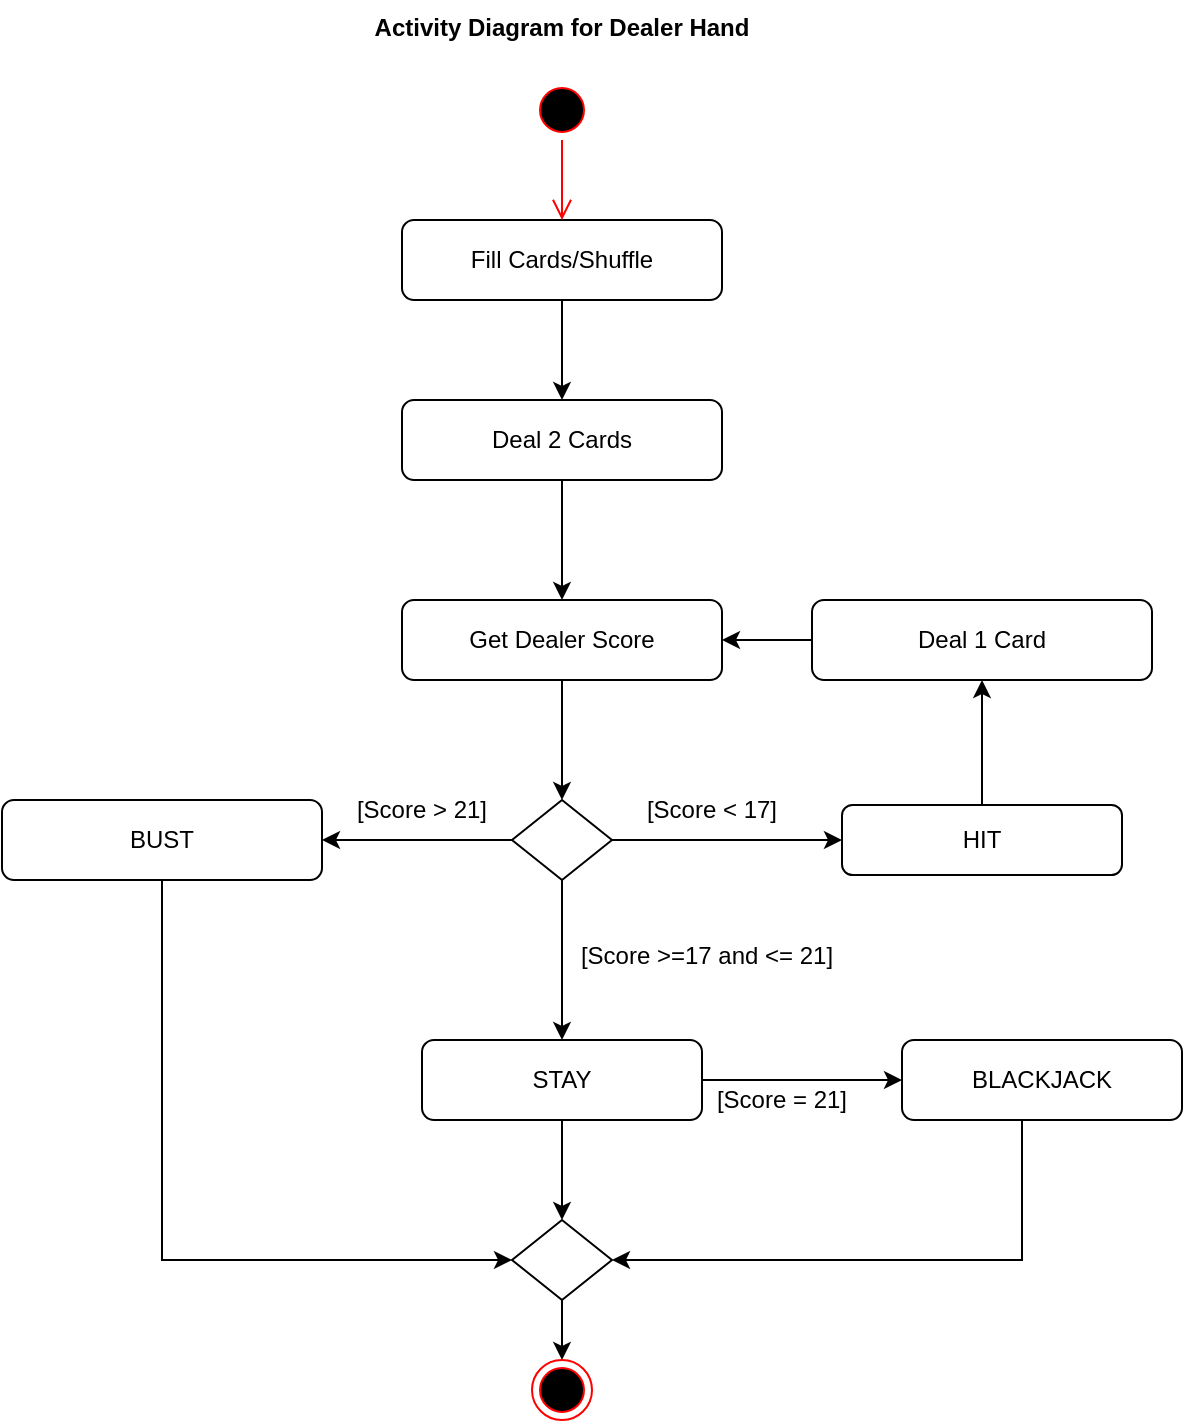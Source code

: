 <mxfile version="15.8.7" type="device"><diagram id="1D5XXqGcnQHwQG5rMoGY" name="Page-1"><mxGraphModel dx="1106" dy="767" grid="1" gridSize="10" guides="1" tooltips="1" connect="1" arrows="1" fold="1" page="1" pageScale="1" pageWidth="850" pageHeight="1100" math="0" shadow="0"><root><mxCell id="0"/><mxCell id="1" parent="0"/><mxCell id="7oaB3EOc_yoirV5xLtlv-5" style="edgeStyle=orthogonalEdgeStyle;rounded=0;orthogonalLoop=1;jettySize=auto;html=1;entryX=0.5;entryY=0;entryDx=0;entryDy=0;" edge="1" parent="1" source="7oaB3EOc_yoirV5xLtlv-3" target="7oaB3EOc_yoirV5xLtlv-4"><mxGeometry relative="1" as="geometry"/></mxCell><mxCell id="7oaB3EOc_yoirV5xLtlv-3" value="Fill Cards/Shuffle" style="rounded=1;whiteSpace=wrap;html=1;" vertex="1" parent="1"><mxGeometry x="350" y="140" width="160" height="40" as="geometry"/></mxCell><mxCell id="7oaB3EOc_yoirV5xLtlv-7" style="edgeStyle=orthogonalEdgeStyle;rounded=0;orthogonalLoop=1;jettySize=auto;html=1;entryX=0.5;entryY=0;entryDx=0;entryDy=0;" edge="1" parent="1" source="7oaB3EOc_yoirV5xLtlv-4"><mxGeometry relative="1" as="geometry"><mxPoint x="430" y="330" as="targetPoint"/></mxGeometry></mxCell><mxCell id="7oaB3EOc_yoirV5xLtlv-4" value="Deal 2 Cards" style="rounded=1;whiteSpace=wrap;html=1;" vertex="1" parent="1"><mxGeometry x="350" y="230" width="160" height="40" as="geometry"/></mxCell><mxCell id="7oaB3EOc_yoirV5xLtlv-31" style="edgeStyle=orthogonalEdgeStyle;rounded=0;orthogonalLoop=1;jettySize=auto;html=1;" edge="1" parent="1" source="7oaB3EOc_yoirV5xLtlv-23" target="7oaB3EOc_yoirV5xLtlv-30"><mxGeometry relative="1" as="geometry"/></mxCell><mxCell id="7oaB3EOc_yoirV5xLtlv-23" value="Get Dealer Score" style="rounded=1;whiteSpace=wrap;html=1;" vertex="1" parent="1"><mxGeometry x="350" y="330" width="160" height="40" as="geometry"/></mxCell><mxCell id="7oaB3EOc_yoirV5xLtlv-48" style="edgeStyle=orthogonalEdgeStyle;rounded=0;orthogonalLoop=1;jettySize=auto;html=1;" edge="1" parent="1" source="7oaB3EOc_yoirV5xLtlv-30"><mxGeometry relative="1" as="geometry"><mxPoint x="310" y="450" as="targetPoint"/></mxGeometry></mxCell><mxCell id="7oaB3EOc_yoirV5xLtlv-49" style="edgeStyle=orthogonalEdgeStyle;rounded=0;orthogonalLoop=1;jettySize=auto;html=1;" edge="1" parent="1" source="7oaB3EOc_yoirV5xLtlv-30" target="7oaB3EOc_yoirV5xLtlv-41"><mxGeometry relative="1" as="geometry"/></mxCell><mxCell id="7oaB3EOc_yoirV5xLtlv-50" style="edgeStyle=orthogonalEdgeStyle;rounded=0;orthogonalLoop=1;jettySize=auto;html=1;entryX=0.5;entryY=0;entryDx=0;entryDy=0;" edge="1" parent="1" source="7oaB3EOc_yoirV5xLtlv-30" target="7oaB3EOc_yoirV5xLtlv-43"><mxGeometry relative="1" as="geometry"><mxPoint x="430" y="555" as="targetPoint"/></mxGeometry></mxCell><mxCell id="7oaB3EOc_yoirV5xLtlv-30" value="" style="rhombus;whiteSpace=wrap;html=1;" vertex="1" parent="1"><mxGeometry x="405" y="430" width="50" height="40" as="geometry"/></mxCell><mxCell id="7oaB3EOc_yoirV5xLtlv-38" value="[Score &amp;gt;=17 and &amp;lt;= 21]" style="text;html=1;strokeColor=none;fillColor=none;align=center;verticalAlign=middle;whiteSpace=wrap;rounded=0;" vertex="1" parent="1"><mxGeometry x="425" y="490" width="155" height="35" as="geometry"/></mxCell><mxCell id="7oaB3EOc_yoirV5xLtlv-40" value="[Score &amp;lt; 17]" style="text;html=1;strokeColor=none;fillColor=none;align=center;verticalAlign=middle;whiteSpace=wrap;rounded=0;" vertex="1" parent="1"><mxGeometry x="455" y="425" width="100" height="20" as="geometry"/></mxCell><mxCell id="7oaB3EOc_yoirV5xLtlv-45" style="edgeStyle=orthogonalEdgeStyle;rounded=0;orthogonalLoop=1;jettySize=auto;html=1;" edge="1" parent="1" source="7oaB3EOc_yoirV5xLtlv-41" target="7oaB3EOc_yoirV5xLtlv-46"><mxGeometry relative="1" as="geometry"><mxPoint x="640" y="540" as="targetPoint"/></mxGeometry></mxCell><mxCell id="7oaB3EOc_yoirV5xLtlv-41" value="HIT" style="rounded=1;whiteSpace=wrap;html=1;" vertex="1" parent="1"><mxGeometry x="570" y="432.5" width="140" height="35" as="geometry"/></mxCell><mxCell id="0KmGIDTyZSAYyQ1hbAHx-1" style="edgeStyle=orthogonalEdgeStyle;rounded=0;orthogonalLoop=1;jettySize=auto;html=1;entryX=0.5;entryY=0;entryDx=0;entryDy=0;" edge="1" parent="1" source="7oaB3EOc_yoirV5xLtlv-43" target="0KmGIDTyZSAYyQ1hbAHx-14"><mxGeometry relative="1" as="geometry"><mxPoint x="430" y="710" as="targetPoint"/></mxGeometry></mxCell><mxCell id="0KmGIDTyZSAYyQ1hbAHx-9" style="edgeStyle=orthogonalEdgeStyle;rounded=0;orthogonalLoop=1;jettySize=auto;html=1;" edge="1" parent="1" source="7oaB3EOc_yoirV5xLtlv-43" target="0KmGIDTyZSAYyQ1hbAHx-5"><mxGeometry relative="1" as="geometry"/></mxCell><mxCell id="7oaB3EOc_yoirV5xLtlv-43" value="STAY" style="rounded=1;whiteSpace=wrap;html=1;" vertex="1" parent="1"><mxGeometry x="360" y="550" width="140" height="40" as="geometry"/></mxCell><mxCell id="7oaB3EOc_yoirV5xLtlv-47" style="edgeStyle=orthogonalEdgeStyle;rounded=0;orthogonalLoop=1;jettySize=auto;html=1;entryX=1;entryY=0.5;entryDx=0;entryDy=0;" edge="1" parent="1" source="7oaB3EOc_yoirV5xLtlv-46" target="7oaB3EOc_yoirV5xLtlv-23"><mxGeometry relative="1" as="geometry"/></mxCell><mxCell id="7oaB3EOc_yoirV5xLtlv-46" value="Deal 1 Card" style="rounded=1;whiteSpace=wrap;html=1;" vertex="1" parent="1"><mxGeometry x="555" y="330" width="170" height="40" as="geometry"/></mxCell><mxCell id="0KmGIDTyZSAYyQ1hbAHx-19" style="edgeStyle=orthogonalEdgeStyle;rounded=0;orthogonalLoop=1;jettySize=auto;html=1;entryX=0;entryY=0.5;entryDx=0;entryDy=0;" edge="1" parent="1" source="7oaB3EOc_yoirV5xLtlv-52" target="0KmGIDTyZSAYyQ1hbAHx-14"><mxGeometry relative="1" as="geometry"><Array as="points"><mxPoint x="230" y="660"/></Array></mxGeometry></mxCell><mxCell id="7oaB3EOc_yoirV5xLtlv-52" value="BUST" style="rounded=1;whiteSpace=wrap;html=1;" vertex="1" parent="1"><mxGeometry x="150" y="430" width="160" height="40" as="geometry"/></mxCell><mxCell id="7oaB3EOc_yoirV5xLtlv-54" value="[Score &amp;gt; 21]" style="text;html=1;strokeColor=none;fillColor=none;align=center;verticalAlign=middle;whiteSpace=wrap;rounded=0;" vertex="1" parent="1"><mxGeometry x="315" y="425" width="90" height="20" as="geometry"/></mxCell><mxCell id="0KmGIDTyZSAYyQ1hbAHx-18" style="edgeStyle=orthogonalEdgeStyle;rounded=0;orthogonalLoop=1;jettySize=auto;html=1;entryX=1;entryY=0.5;entryDx=0;entryDy=0;" edge="1" parent="1" source="0KmGIDTyZSAYyQ1hbAHx-5" target="0KmGIDTyZSAYyQ1hbAHx-14"><mxGeometry relative="1" as="geometry"><Array as="points"><mxPoint x="660" y="660"/></Array></mxGeometry></mxCell><mxCell id="0KmGIDTyZSAYyQ1hbAHx-5" value="BLACKJACK" style="rounded=1;whiteSpace=wrap;html=1;" vertex="1" parent="1"><mxGeometry x="600" y="550" width="140" height="40" as="geometry"/></mxCell><mxCell id="0KmGIDTyZSAYyQ1hbAHx-6" value="[Score = 21]" style="text;html=1;strokeColor=none;fillColor=none;align=center;verticalAlign=middle;whiteSpace=wrap;rounded=0;" vertex="1" parent="1"><mxGeometry x="490" y="570" width="100" height="20" as="geometry"/></mxCell><mxCell id="0KmGIDTyZSAYyQ1hbAHx-12" value="" style="ellipse;html=1;shape=startState;fillColor=#000000;strokeColor=#ff0000;" vertex="1" parent="1"><mxGeometry x="415" y="70" width="30" height="30" as="geometry"/></mxCell><mxCell id="0KmGIDTyZSAYyQ1hbAHx-13" value="" style="edgeStyle=orthogonalEdgeStyle;html=1;verticalAlign=bottom;endArrow=open;endSize=8;strokeColor=#ff0000;rounded=0;entryX=0.5;entryY=0;entryDx=0;entryDy=0;" edge="1" parent="1" source="0KmGIDTyZSAYyQ1hbAHx-12" target="7oaB3EOc_yoirV5xLtlv-3"><mxGeometry relative="1" as="geometry"><mxPoint x="430" y="130" as="targetPoint"/></mxGeometry></mxCell><mxCell id="0KmGIDTyZSAYyQ1hbAHx-23" style="edgeStyle=orthogonalEdgeStyle;rounded=0;orthogonalLoop=1;jettySize=auto;html=1;entryX=0.5;entryY=0;entryDx=0;entryDy=0;" edge="1" parent="1" source="0KmGIDTyZSAYyQ1hbAHx-14" target="0KmGIDTyZSAYyQ1hbAHx-20"><mxGeometry relative="1" as="geometry"/></mxCell><mxCell id="0KmGIDTyZSAYyQ1hbAHx-14" value="" style="rhombus;whiteSpace=wrap;html=1;" vertex="1" parent="1"><mxGeometry x="405" y="640" width="50" height="40" as="geometry"/></mxCell><mxCell id="0KmGIDTyZSAYyQ1hbAHx-20" value="" style="ellipse;html=1;shape=endState;fillColor=#000000;strokeColor=#ff0000;" vertex="1" parent="1"><mxGeometry x="415" y="710" width="30" height="30" as="geometry"/></mxCell><mxCell id="0KmGIDTyZSAYyQ1hbAHx-26" value="Activity Diagram for Dealer Hand" style="text;align=center;fontStyle=1;verticalAlign=middle;spacingLeft=3;spacingRight=3;strokeColor=none;rotatable=0;points=[[0,0.5],[1,0.5]];portConstraint=eastwest;" vertex="1" parent="1"><mxGeometry x="390" y="30" width="80" height="26" as="geometry"/></mxCell></root></mxGraphModel></diagram></mxfile>